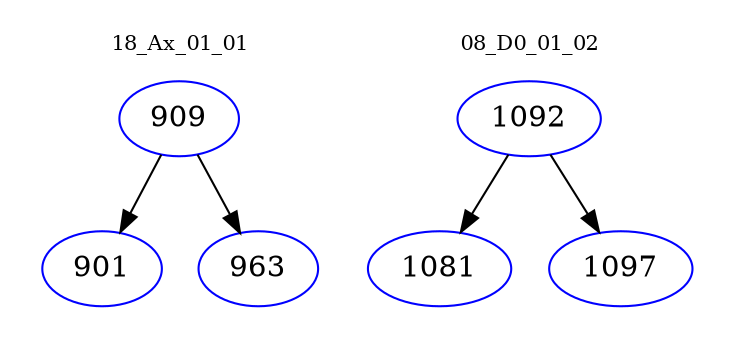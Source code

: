 digraph{
subgraph cluster_0 {
color = white
label = "18_Ax_01_01";
fontsize=10;
T0_909 [label="909", color="blue"]
T0_909 -> T0_901 [color="black"]
T0_901 [label="901", color="blue"]
T0_909 -> T0_963 [color="black"]
T0_963 [label="963", color="blue"]
}
subgraph cluster_1 {
color = white
label = "08_D0_01_02";
fontsize=10;
T1_1092 [label="1092", color="blue"]
T1_1092 -> T1_1081 [color="black"]
T1_1081 [label="1081", color="blue"]
T1_1092 -> T1_1097 [color="black"]
T1_1097 [label="1097", color="blue"]
}
}
